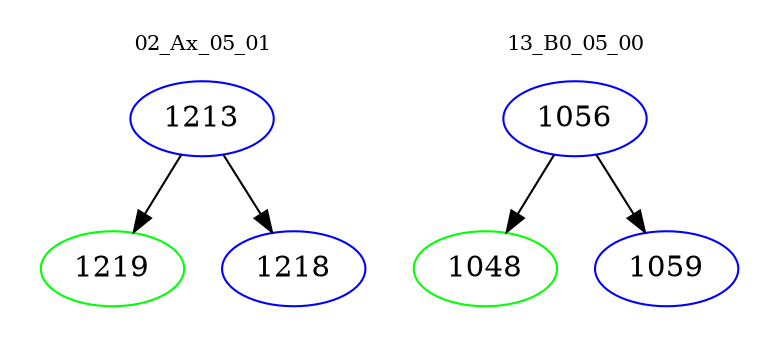 digraph{
subgraph cluster_0 {
color = white
label = "02_Ax_05_01";
fontsize=10;
T0_1213 [label="1213", color="blue"]
T0_1213 -> T0_1219 [color="black"]
T0_1219 [label="1219", color="green"]
T0_1213 -> T0_1218 [color="black"]
T0_1218 [label="1218", color="blue"]
}
subgraph cluster_1 {
color = white
label = "13_B0_05_00";
fontsize=10;
T1_1056 [label="1056", color="blue"]
T1_1056 -> T1_1048 [color="black"]
T1_1048 [label="1048", color="green"]
T1_1056 -> T1_1059 [color="black"]
T1_1059 [label="1059", color="blue"]
}
}
